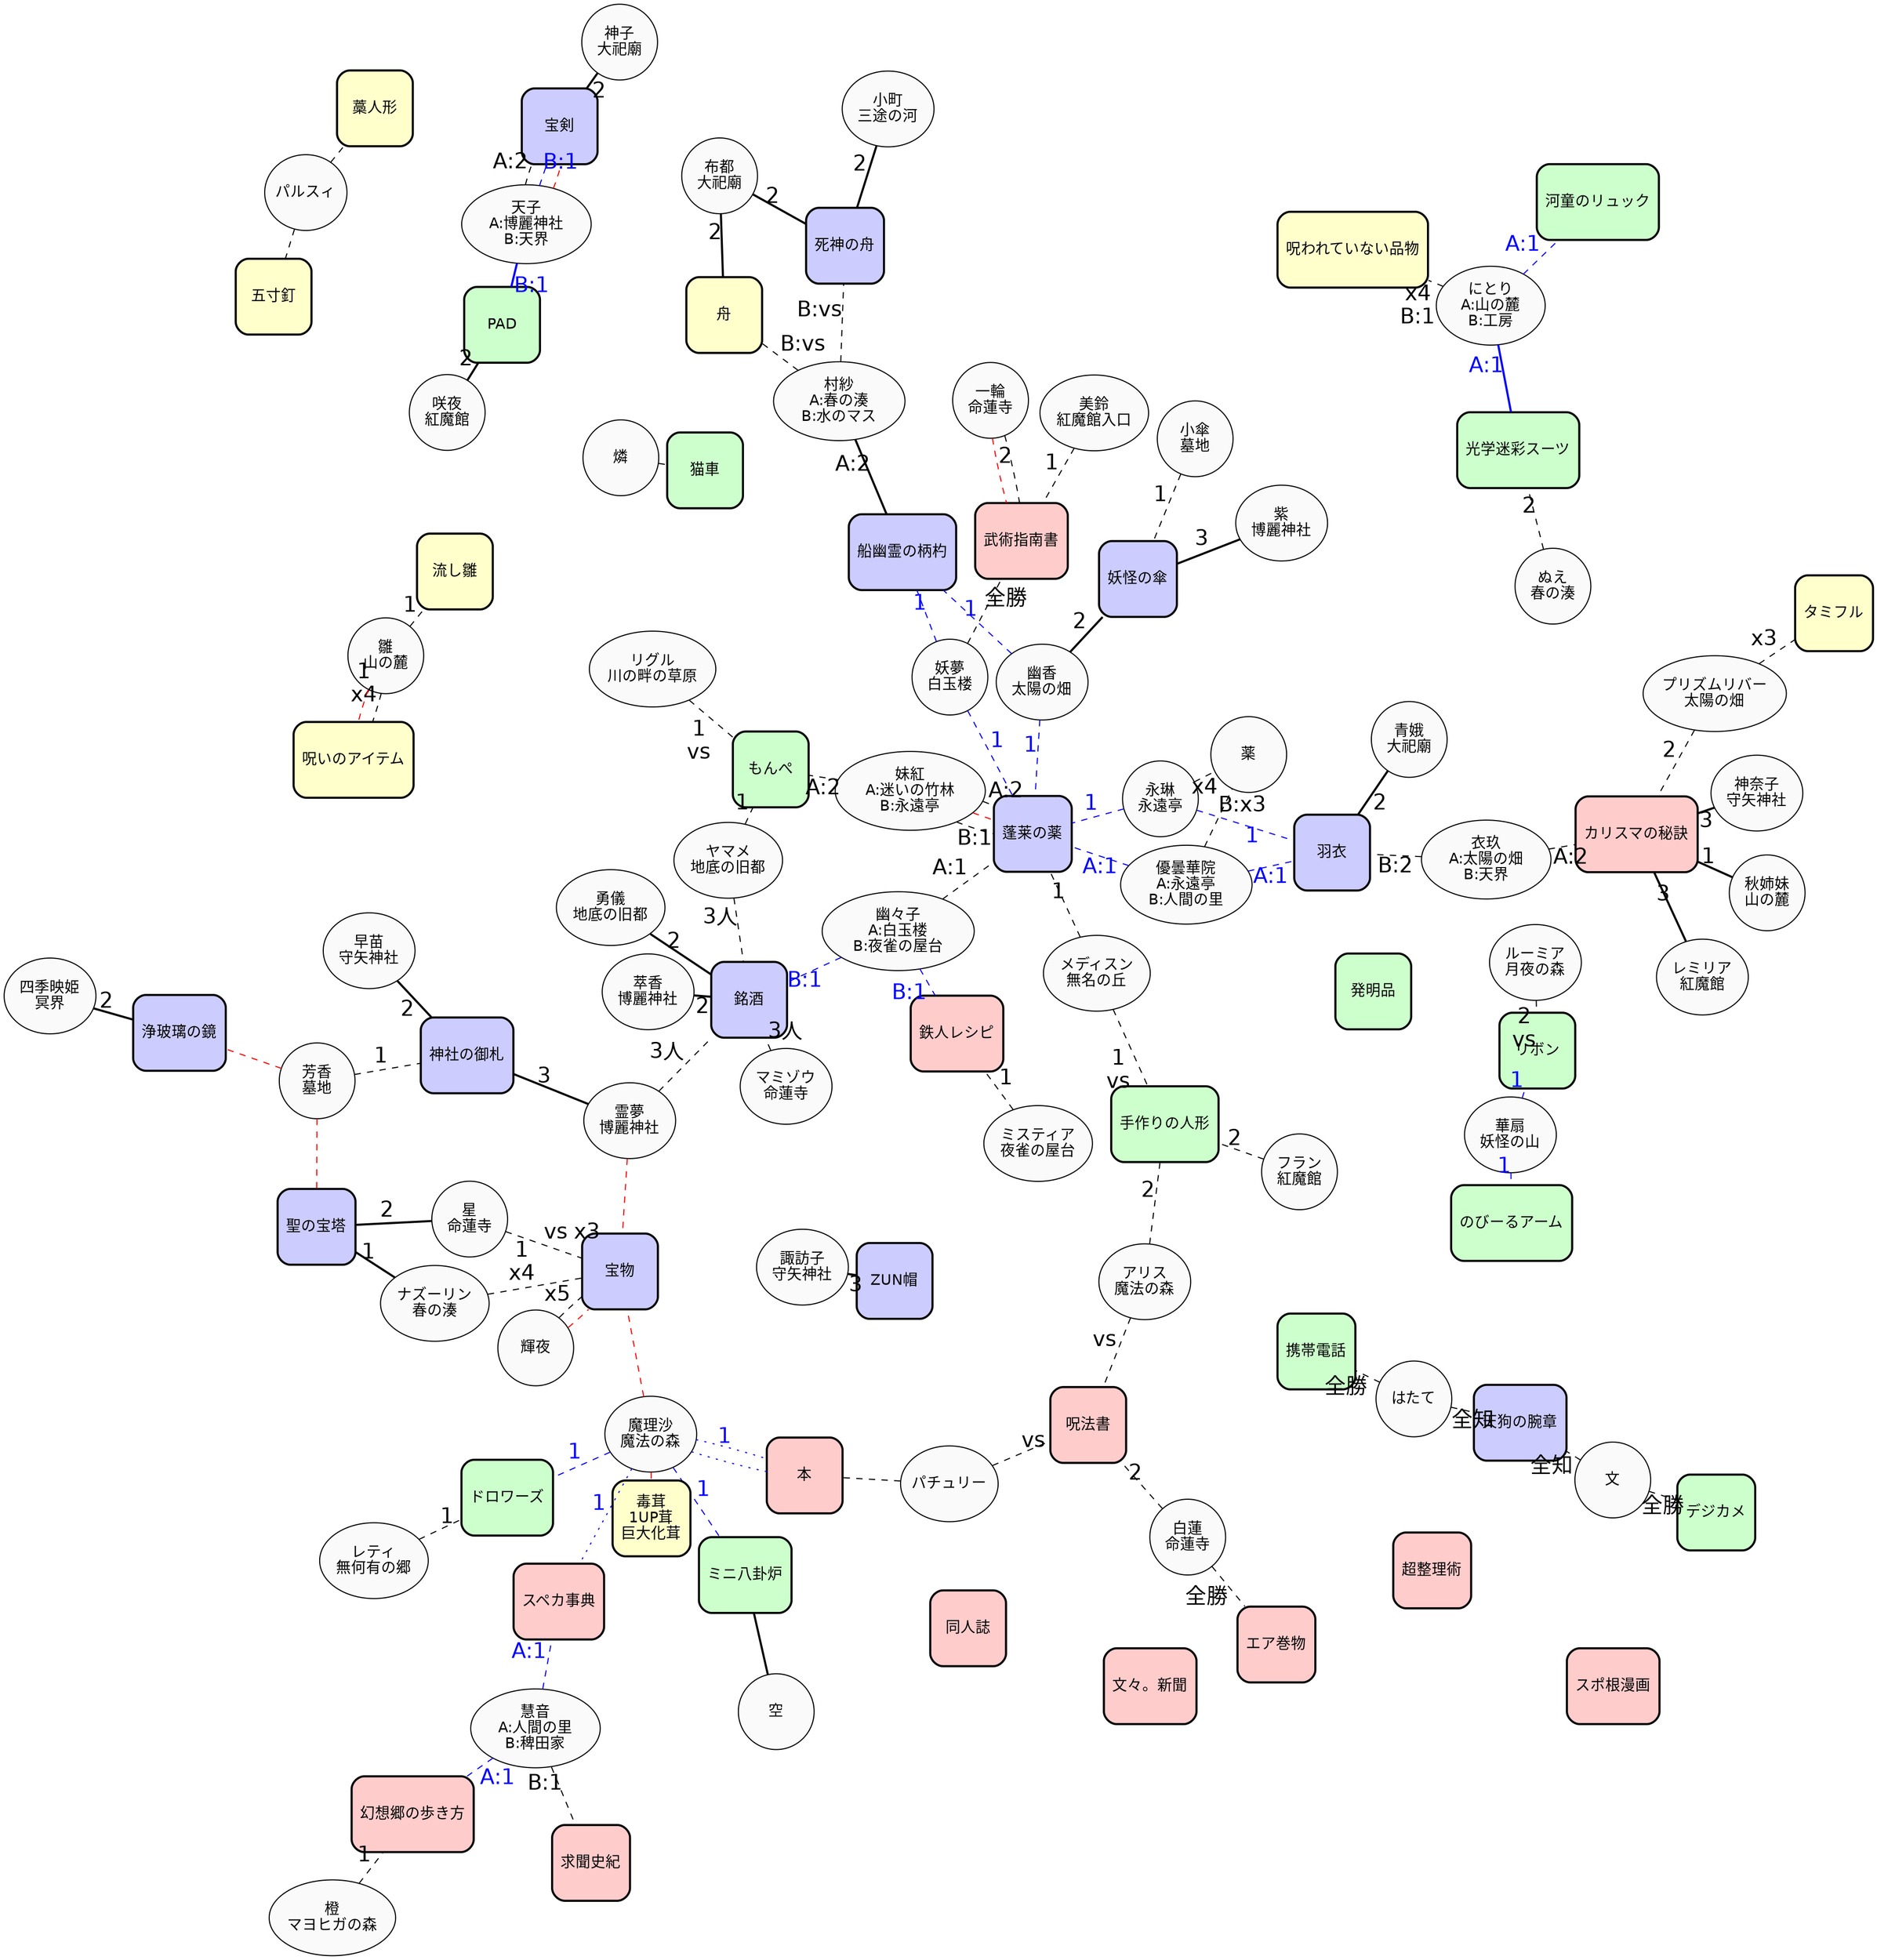 graph  {
  layout = "neato";
  overlap=false;
  splines=false;
  edge [len=0.0];
  node [
    landscape = true,
    width = 1,
    height = 1,
    fontname = "Helvetica",
    style="filled",
    fillcolor="#fafafa",
  ];
  edge [
    len=1.8,
    fontsize="20",
    // penwidth="2",
    fontname = "Helvetica",
    style="dashed",
  ];

  // 青色 : 両方必要
  // 太線 : 敗北アイテムでもある
  // 赤色 : 条件によって敗北する可能性がある
  // 数字 : nターン待機
  // x数字 : その個数所持
  // vs  : 所持者に戦闘に勝つ
  // 全知 : + 全員の正体を知る
  // 全勝 : + 全員に勝利する
  // 何も書いていないときはさらに特殊な条件

  銘酒;蓬莱の薬;カリスマの秘訣;
  華扇[label="華扇\n妖怪の山"];華扇 -- {リボン のびーるアーム}[label="1",color="blue",fontcolor="blue"]
  霊夢[label="霊夢\n博麗神社"];
  霊夢 -- 神社の御札[label="3" style="bold"];
  霊夢 -- 銘酒[label="3人"];
  霊夢 -- 宝物[color="red",fontcolor="red"];
  魔理沙[label="魔理沙\n魔法の森"];
  魔理沙 -- {ミニ八卦炉 ドロワーズ}[label="1",color="blue",fontcolor="blue"]
  魔理沙 -- 茸[color="red",fontcolor="red"]
  魔理沙 -- {スペカ事典 本 }[label="1",color="blue",fontcolor="blue" style="dotted"];
  魔理沙 -- 本[color="blue",fontcolor="blue" style="dotted"];
  魔理沙 -- 宝物[color="red",fontcolor="red"];
  ルーミア[label="ルーミア\n月夜の森"]; ルーミア -- リボン[label="2\nvs"];
  美鈴[label="美鈴\n紅魔館入口"]; 美鈴 -- 武術指南書[label="1"];
  パチュリー -- 本; パチュリー -- 呪法書[label="vs"];
  咲夜[label="咲夜\n紅魔館"]; 咲夜 -- PAD[label="2",style="bold"];
  レミリア[label="レミリア\n紅魔館"]; レミリア -- カリスマの秘訣[label="3",style="bold"];
  フラン[label="フラン\n紅魔館"]; フラン -- 手作りの人形 [label="2"];
  レティ[label="レティ\n無何有の郷"]; レティ -- ドロワーズ[label="1"];
  橙[label="橙\nマヨヒガの森"]; 橙 -- 幻想郷の歩き方[label="1"];
  アリス[label="アリス\n魔法の森"];
  アリス -- 手作りの人形[label="2"];
  アリス -- 呪法書[label="vs"];
  プリズムリバー[label="プリズムリバー\n太陽の畑"];
  プリズムリバー -- カリスマの秘訣[label="2"];
  プリズムリバー -- タミフル[label="x3"];
  妖夢[label="妖夢\n白玉楼"];
  妖夢 -- 武術指南書[label="全勝"];
  妖夢 -- {蓬莱の薬 船幽霊の柄杓}[label="1",color="blue",fontcolor="blue"];
  幽々子[label="幽々子\nA:白玉楼\nB:夜雀の屋台"];
  幽々子 -- 蓬莱の薬[label="A:1"];
  幽々子 -- {鉄人レシピ 銘酒}[label="B:1",color="blue",fontcolor="blue"];
  紫[label="紫\n博麗神社"]; 紫 -- 妖怪の傘[label="3",style="bold"];
  萃香[label="萃香\n博麗神社"]; 萃香 -- 銘酒[label="2",style="bold"];
  リグル[label="リグル\n川の畔の草原"]; リグル -- もんぺ[label="1\nvs"];
  ミスティア[label="ミスティア\n夜雀の屋台"]; ミスティア -- 鉄人レシピ[label="1"];
  慧音[label="慧音\nA:人間の里\nB:稗田家"];
  慧音 -- 求聞史紀[label="B:1"];
  慧音 -- {幻想郷の歩き方 スペカ事典}[label="A:1",color="blue",fontcolor="blue"];
  優曇華院[label="優曇華院\nA:永遠亭\nB:人間の里"];
  優曇華院 -- {蓬莱の薬 羽衣 }[label="A:1",color="blue",fontcolor="blue"];
  優曇華院 -- 薬[label="B:x3"];
  永琳[label="永琳\n永遠亭"];
  永琳 -- {羽衣 蓬莱の薬}[label="1",color="blue",fontcolor="blue"];
  永琳 -- 薬[label="x4"];
  輝夜 -- 宝物[label="x5"];
  輝夜 -- 宝物[color="red"];
  妹紅[label="妹紅\nA:迷いの竹林\nB:永遠亭"];
  妹紅 -- {もんぺ  蓬莱の薬}[label="A:2"];
  妹紅 -- 蓬莱の薬[label="B:1"];
  妹紅 -- 蓬莱の薬[color="red"];
  メディスン[label="メディスン\n無名の丘"];
  メディスン -- 蓬莱の薬[label="1"]
  メディスン -- 手作りの人形 [label="1\nvs"];
  幽香[label="幽香\n太陽の畑"];
  幽香 -- 妖怪の傘[label="2",style="bold"];
  幽香 -- {蓬莱の薬,船幽霊の柄杓}[label="1",color="blue",fontcolor="blue"];
  文 -- デジカメ[label="全勝"];
  はたて -- 携帯電話[label="全勝"];
  {文 はたて} -- 天狗の腕章[label="全知"];
  小町[label="小町\n三途の河"];小町 -- 死神の舟[label="2",style="bold"];
  四季映姫[label="四季映姫\n冥界"] ;四季映姫 -- 浄玻璃の鏡[label="2",style="bold"]
  秋姉妹[label="秋姉妹\n山の麓"];秋姉妹 -- カリスマの秘訣 [label="1",style="bold"];
  雛[label="雛\n山の麓"] ;
  雛 -- 流し雛[label="1"];
  雛 -- 呪いのアイテム[label="1\nx4"];
  雛 -- 呪いのアイテム[color="red",fontcolor="red"];
  にとり[label="にとり\nA:山の麓\nB:工房"] ;
  にとり -- 河童のリュック[label="A:1",color="blue",fontcolor="blue"];
  にとり --  光学迷彩スーツ[label="A:1",color="blue",fontcolor="blue",style="bold"];
  にとり -- 呪われていない品物[label="x4\nB:1"];
  早苗[label="早苗\n守矢神社"] ;早苗 -- 神社の御札[label="2",style="bold"];
  神奈子[label="神奈子\n守矢神社"] ;神奈子 -- カリスマの秘訣[label="3",style="bold"];
  諏訪子[label="諏訪子\n守矢神社"] ;諏訪子 -- ZUN帽 [label="3",style="bold"];
  衣玖[label="衣玖\nA:太陽の畑\nB:天界"] ;
  衣玖 -- 羽衣[label="B:2"];
  衣玖 -- カリスマの秘訣[label="A:2"];
  天子[label="天子\nA:博麗神社\nB:天界"] ;
  天子 -- 宝剣 [label="A:2"];
  天子 -- 宝剣 [color="red"];
  天子 -- PAD[label="B:1",color="blue",fontcolor="blue",style="bold"];
  天子 -- 宝剣[label="B:1",color="blue",fontcolor="blue"];
  ヤマメ[label="ヤマメ\n地底の旧都"] ;
  ヤマメ -- もんぺ[label="1"];
  ヤマメ -- 銘酒[label="3人"];
  パルスィ -- {藁人形 五寸釘};
  勇儀[label="勇儀\n地底の旧都"] ;勇儀 -- 銘酒 [label="2",style="bold"];
  燐 -- 猫車 ;
  空 -- ミニ八卦炉 [style="bold"];
  ナズーリン[label="ナズーリン\n春の湊"] ;
  ナズーリン -- 宝物[label="1\nx4"];
  ナズーリン -- 聖の宝塔[label="1",style="bold"];
  小傘[label="小傘\n墓地"] ; 小傘 -- 妖怪の傘 [label="1"];
  一輪[label="一輪\n命蓮寺"] ;
  一輪 -- 武術指南書[label="2"];
  一輪 -- 武術指南書[color="red",fontcolor="red"];
  村紗[label="村紗\nA:春の湊\nB:水のマス"];
  村紗 -- {舟,死神の舟}[label="B:vs"];
  村紗 -- 船幽霊の柄杓[label="A:2",style="bold"]
  星[label="星\n命蓮寺"] ;
  星 -- 聖の宝塔 [label="2",style="bold"];
  星 -- 宝物[label="vs x3"];
  白蓮[label="白蓮\n命蓮寺"];
  白蓮 -- 呪法書[label="2"];
  白蓮 -- エア巻物[label="全勝"];
  ぬえ[label="ぬえ\n春の湊"] ;ぬえ -- 光学迷彩スーツ [label="2"];
  芳香[label="芳香\n墓地"] ;
  芳香 -- 神社の御札[label="1"];
  芳香 -- {浄玻璃の鏡 聖の宝塔} [color="red",fontcolor="red"];
  青娥[label="青娥\n大祀廟"] ;青娥 -- 羽衣[label="2",style="bold"];
  布都[label="布都\n大祀廟"] ;布都 -- {舟,死神の舟}[label="2",style="bold"];
  神子[label="神子\n大祀廟"] ;神子 -- 宝剣[label="2",style="bold"];
  マミゾウ[label="マミゾウ\n命蓮寺"] ;マミゾウ -- 銘酒 [label="3人"]

  茸[label="毒茸\n1UP茸\n巨大化茸"];

  発明品,デジカメ,携帯電話,猫車,ミニ八卦炉,PAD,河童のリュック,手作りの人形,ドロワーズ,光学迷彩スーツ,もんぺ,リボン,のびーるアーム[
    shape=box,style="filled,bold,rounded",fillcolor="#ccffcc"];
  宝物,羽衣,聖の宝塔,銘酒,天狗の腕章,ZUN帽,浄玻璃の鏡,妖怪の傘,蓬莱の薬,死神の舟,船幽霊の柄杓,宝剣,神社の御札[
    shape=box,style="filled,bold,rounded",fillcolor="#ccccff"];
  本,超整理術,同人誌,求聞史紀,エア巻物,カリスマの秘訣,幻想郷の歩き方,スペカ事典,武術指南書,呪法書,文々。新聞,鉄人レシピ,スポ根漫画[
    shape=box,style="filled,bold,rounded",fillcolor="#ffcccc"];
  呪いのアイテム,呪われていない品物,舟,流し雛,タミフル,五寸釘,藁人形,茸[
    shape=box,style="filled,bold,rounded",fillcolor="#ffffcc"];


}